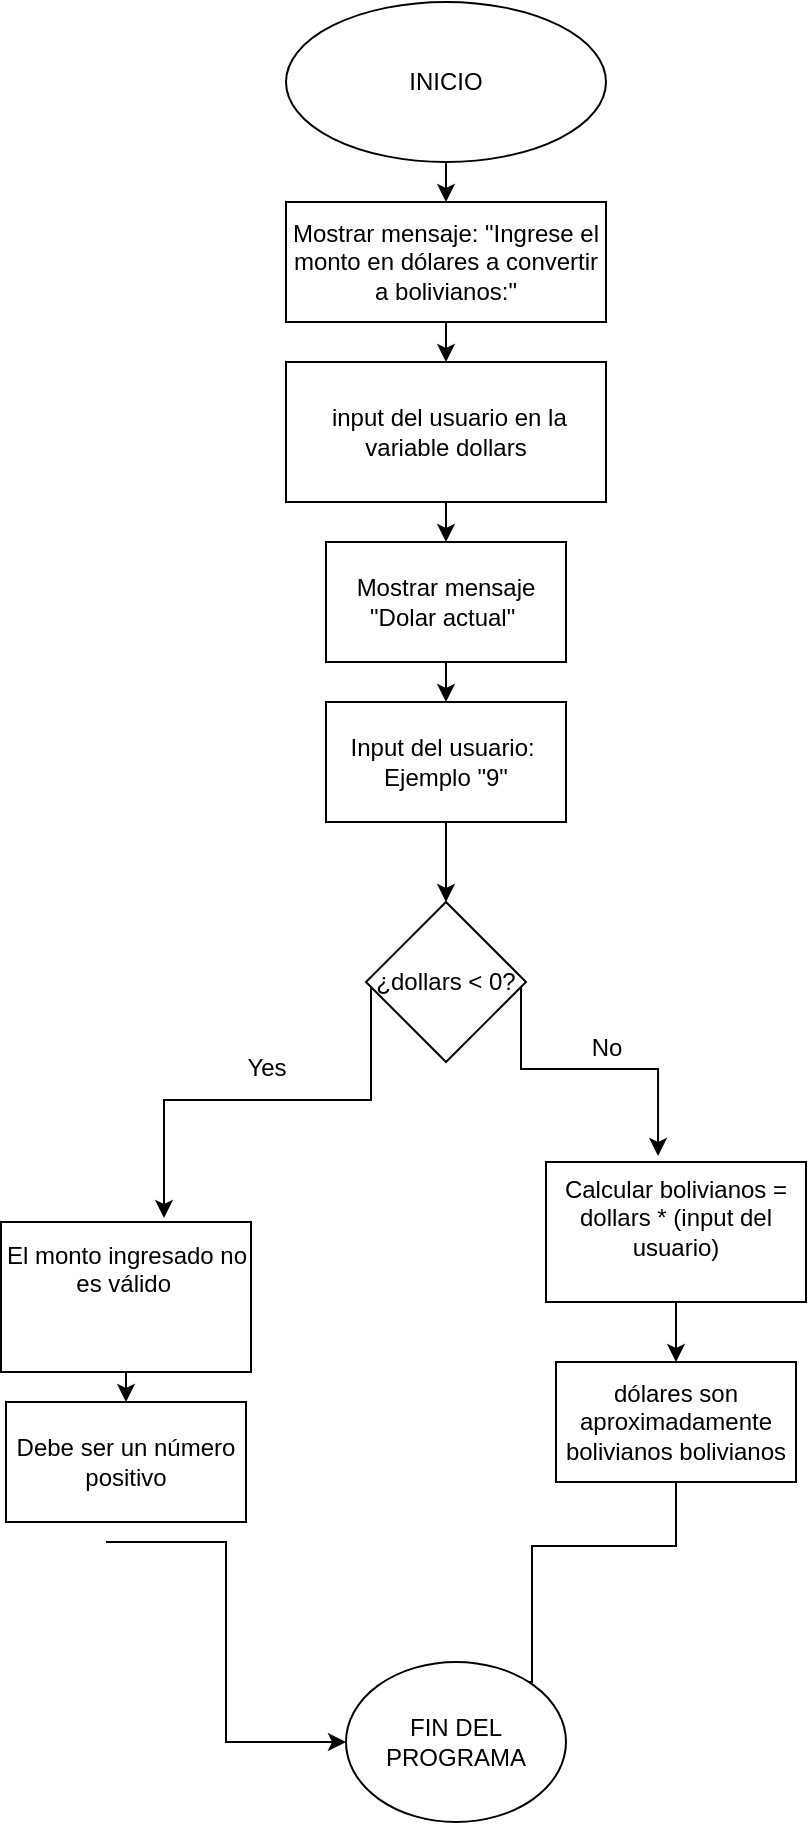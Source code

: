 <mxfile version="24.5.5" type="device">
  <diagram name="Página-1" id="bxtANWBePFYG9ldre4Y_">
    <mxGraphModel dx="1434" dy="780" grid="1" gridSize="10" guides="1" tooltips="1" connect="1" arrows="1" fold="1" page="1" pageScale="1" pageWidth="827" pageHeight="1169" math="0" shadow="0">
      <root>
        <mxCell id="0" />
        <mxCell id="1" parent="0" />
        <mxCell id="EbjDFUz-OWnhSn3aXGN4-6" style="edgeStyle=orthogonalEdgeStyle;rounded=0;orthogonalLoop=1;jettySize=auto;html=1;exitX=0.5;exitY=1;exitDx=0;exitDy=0;entryX=0.5;entryY=0;entryDx=0;entryDy=0;" parent="1" source="EbjDFUz-OWnhSn3aXGN4-5" target="EbjDFUz-OWnhSn3aXGN4-7" edge="1">
          <mxGeometry relative="1" as="geometry">
            <mxPoint x="440" y="160" as="targetPoint" />
          </mxGeometry>
        </mxCell>
        <mxCell id="EbjDFUz-OWnhSn3aXGN4-5" value="INICIO" style="ellipse;whiteSpace=wrap;html=1;" parent="1" vertex="1">
          <mxGeometry x="370" y="20" width="160" height="80" as="geometry" />
        </mxCell>
        <mxCell id="zWWd3TG351_CrGWMwTUh-21" style="edgeStyle=none;rounded=0;orthogonalLoop=1;jettySize=auto;html=1;exitX=0.5;exitY=1;exitDx=0;exitDy=0;entryX=0.5;entryY=0;entryDx=0;entryDy=0;" edge="1" parent="1" source="EbjDFUz-OWnhSn3aXGN4-7" target="EbjDFUz-OWnhSn3aXGN4-9">
          <mxGeometry relative="1" as="geometry">
            <mxPoint x="450" y="200" as="targetPoint" />
          </mxGeometry>
        </mxCell>
        <mxCell id="EbjDFUz-OWnhSn3aXGN4-7" value="Mostrar mensaje: &quot;Ingrese el monto en dólares a convertir a bolivianos:&quot;" style="whiteSpace=wrap;html=1;" parent="1" vertex="1">
          <mxGeometry x="370" y="120" width="160" height="60" as="geometry" />
        </mxCell>
        <mxCell id="zWWd3TG351_CrGWMwTUh-25" value="" style="edgeStyle=none;rounded=0;orthogonalLoop=1;jettySize=auto;html=1;" edge="1" parent="1" source="EbjDFUz-OWnhSn3aXGN4-9" target="zWWd3TG351_CrGWMwTUh-23">
          <mxGeometry relative="1" as="geometry" />
        </mxCell>
        <mxCell id="EbjDFUz-OWnhSn3aXGN4-9" value="&lt;br&gt;&amp;nbsp;input del usuario en la variable dollars&lt;div&gt;&lt;br/&gt;&lt;/div&gt;" style="whiteSpace=wrap;html=1;" parent="1" vertex="1">
          <mxGeometry x="370" y="200" width="160" height="70" as="geometry" />
        </mxCell>
        <mxCell id="zWWd3TG351_CrGWMwTUh-41" style="edgeStyle=elbowEdgeStyle;rounded=0;orthogonalLoop=1;jettySize=auto;elbow=vertical;html=1;exitX=0.25;exitY=1;exitDx=0;exitDy=0;entryX=0.652;entryY=-0.027;entryDx=0;entryDy=0;entryPerimeter=0;" edge="1" parent="1" target="EbjDFUz-OWnhSn3aXGN4-18">
          <mxGeometry relative="1" as="geometry">
            <mxPoint x="412.5" y="510" as="sourcePoint" />
            <mxPoint x="320" y="540" as="targetPoint" />
          </mxGeometry>
        </mxCell>
        <mxCell id="EbjDFUz-OWnhSn3aXGN4-13" style="edgeStyle=none;rounded=0;orthogonalLoop=1;jettySize=auto;html=1;entryX=1;entryY=0.5;entryDx=0;entryDy=0;" parent="1" edge="1">
          <mxGeometry relative="1" as="geometry">
            <mxPoint x="525" y="485" as="sourcePoint" />
            <mxPoint x="525" y="485" as="targetPoint" />
          </mxGeometry>
        </mxCell>
        <mxCell id="EbjDFUz-OWnhSn3aXGN4-23" style="edgeStyle=none;rounded=0;orthogonalLoop=1;jettySize=auto;html=1;exitX=0.5;exitY=1;exitDx=0;exitDy=0;entryX=0.5;entryY=0;entryDx=0;entryDy=0;" parent="1" source="EbjDFUz-OWnhSn3aXGN4-16" target="EbjDFUz-OWnhSn3aXGN4-24" edge="1">
          <mxGeometry relative="1" as="geometry">
            <mxPoint x="425" y="670" as="targetPoint" />
          </mxGeometry>
        </mxCell>
        <mxCell id="EbjDFUz-OWnhSn3aXGN4-16" value="Calcular bolivianos = dollars * (input del usuario)&lt;div&gt;&lt;br&gt;&lt;/div&gt;" style="whiteSpace=wrap;html=1;" parent="1" vertex="1">
          <mxGeometry x="500" y="600" width="130" height="70" as="geometry" />
        </mxCell>
        <mxCell id="EbjDFUz-OWnhSn3aXGN4-20" style="edgeStyle=none;rounded=0;orthogonalLoop=1;jettySize=auto;html=1;exitX=0.5;exitY=1;exitDx=0;exitDy=0;entryX=0.5;entryY=0;entryDx=0;entryDy=0;" parent="1" source="EbjDFUz-OWnhSn3aXGN4-18" target="EbjDFUz-OWnhSn3aXGN4-21" edge="1">
          <mxGeometry relative="1" as="geometry">
            <mxPoint x="248" y="670" as="targetPoint" />
          </mxGeometry>
        </mxCell>
        <mxCell id="EbjDFUz-OWnhSn3aXGN4-18" value="El monto ingresado no es válido&amp;nbsp;&lt;div&gt;&lt;br&gt;&lt;/div&gt;&lt;div&gt;&lt;br&gt;&lt;/div&gt;" style="whiteSpace=wrap;html=1;" parent="1" vertex="1">
          <mxGeometry x="227.5" y="630" width="125" height="75" as="geometry" />
        </mxCell>
        <mxCell id="EbjDFUz-OWnhSn3aXGN4-27" style="edgeStyle=elbowEdgeStyle;rounded=0;orthogonalLoop=1;jettySize=auto;html=1;exitX=0.5;exitY=1;exitDx=0;exitDy=0;entryX=0;entryY=0.5;entryDx=0;entryDy=0;" parent="1" target="zWWd3TG351_CrGWMwTUh-47" edge="1">
          <mxGeometry relative="1" as="geometry">
            <mxPoint x="280" y="790" as="sourcePoint" />
            <mxPoint x="410" y="900" as="targetPoint" />
          </mxGeometry>
        </mxCell>
        <mxCell id="EbjDFUz-OWnhSn3aXGN4-21" value="Debe ser un número positivo" style="whiteSpace=wrap;html=1;" parent="1" vertex="1">
          <mxGeometry x="230" y="720" width="120" height="60" as="geometry" />
        </mxCell>
        <mxCell id="EbjDFUz-OWnhSn3aXGN4-22" style="edgeStyle=none;rounded=0;orthogonalLoop=1;jettySize=auto;html=1;exitX=0.75;exitY=1;exitDx=0;exitDy=0;" parent="1" source="EbjDFUz-OWnhSn3aXGN4-21" target="EbjDFUz-OWnhSn3aXGN4-21" edge="1">
          <mxGeometry relative="1" as="geometry" />
        </mxCell>
        <mxCell id="EbjDFUz-OWnhSn3aXGN4-24" value="dólares son aproximadamente bolivianos bolivianos" style="whiteSpace=wrap;html=1;" parent="1" vertex="1">
          <mxGeometry x="505" y="700" width="120" height="60" as="geometry" />
        </mxCell>
        <mxCell id="zWWd3TG351_CrGWMwTUh-37" style="rounded=0;orthogonalLoop=1;jettySize=auto;html=1;exitX=0.5;exitY=1;exitDx=0;exitDy=0;entryX=0.5;entryY=0;entryDx=0;entryDy=0;elbow=vertical;" edge="1" parent="1" source="zWWd3TG351_CrGWMwTUh-23" target="zWWd3TG351_CrGWMwTUh-26">
          <mxGeometry relative="1" as="geometry" />
        </mxCell>
        <mxCell id="zWWd3TG351_CrGWMwTUh-23" value="Mostrar mensaje &quot;Dolar actual&quot;&amp;nbsp;" style="whiteSpace=wrap;html=1;" vertex="1" parent="1">
          <mxGeometry x="390" y="290" width="120" height="60" as="geometry" />
        </mxCell>
        <mxCell id="zWWd3TG351_CrGWMwTUh-38" style="edgeStyle=none;rounded=0;orthogonalLoop=1;jettySize=auto;html=1;exitX=0.5;exitY=1;exitDx=0;exitDy=0;elbow=vertical;entryX=0.5;entryY=0;entryDx=0;entryDy=0;" edge="1" parent="1" source="zWWd3TG351_CrGWMwTUh-26" target="zWWd3TG351_CrGWMwTUh-43">
          <mxGeometry relative="1" as="geometry">
            <mxPoint x="450" y="460" as="targetPoint" />
          </mxGeometry>
        </mxCell>
        <mxCell id="zWWd3TG351_CrGWMwTUh-26" value="Input del usuario:&amp;nbsp;&lt;div&gt;Ejemplo &quot;9&quot;&lt;/div&gt;" style="whiteSpace=wrap;html=1;" vertex="1" parent="1">
          <mxGeometry x="390" y="370" width="120" height="60" as="geometry" />
        </mxCell>
        <mxCell id="zWWd3TG351_CrGWMwTUh-34" value="" style="rounded=0;orthogonalLoop=1;jettySize=auto;html=1;exitX=0.75;exitY=1;exitDx=0;exitDy=0;entryX=0.431;entryY=-0.043;entryDx=0;entryDy=0;entryPerimeter=0;elbow=vertical;edgeStyle=elbowEdgeStyle;" edge="1" parent="1" target="EbjDFUz-OWnhSn3aXGN4-16">
          <mxGeometry relative="1" as="geometry">
            <mxPoint x="487.5" y="510" as="sourcePoint" />
            <mxPoint x="526.32" y="538.84" as="targetPoint" />
          </mxGeometry>
        </mxCell>
        <mxCell id="zWWd3TG351_CrGWMwTUh-35" style="edgeStyle=orthogonalEdgeStyle;rounded=0;orthogonalLoop=1;jettySize=auto;html=1;exitX=0.5;exitY=1;exitDx=0;exitDy=0;entryX=0.5;entryY=0;entryDx=0;entryDy=0;elbow=vertical;" edge="1" parent="1" source="EbjDFUz-OWnhSn3aXGN4-24" target="zWWd3TG351_CrGWMwTUh-47">
          <mxGeometry relative="1" as="geometry">
            <mxPoint x="491.98" y="824" as="targetPoint" />
            <Array as="points">
              <mxPoint x="565" y="792" />
              <mxPoint x="493" y="792" />
              <mxPoint x="493" y="860" />
            </Array>
          </mxGeometry>
        </mxCell>
        <mxCell id="zWWd3TG351_CrGWMwTUh-43" value="¿dollars &amp;lt; 0?" style="rhombus;whiteSpace=wrap;html=1;" vertex="1" parent="1">
          <mxGeometry x="410" y="470" width="80" height="80" as="geometry" />
        </mxCell>
        <mxCell id="zWWd3TG351_CrGWMwTUh-45" value="No" style="text;html=1;align=center;verticalAlign=middle;resizable=0;points=[];autosize=1;strokeColor=none;fillColor=none;" vertex="1" parent="1">
          <mxGeometry x="510" y="528" width="40" height="30" as="geometry" />
        </mxCell>
        <mxCell id="zWWd3TG351_CrGWMwTUh-46" value="Yes" style="text;html=1;align=center;verticalAlign=middle;resizable=0;points=[];autosize=1;strokeColor=none;fillColor=none;" vertex="1" parent="1">
          <mxGeometry x="340" y="538" width="40" height="30" as="geometry" />
        </mxCell>
        <mxCell id="zWWd3TG351_CrGWMwTUh-47" value="FIN DEL PROGRAMA" style="ellipse;whiteSpace=wrap;html=1;" vertex="1" parent="1">
          <mxGeometry x="400" y="850" width="110" height="80" as="geometry" />
        </mxCell>
      </root>
    </mxGraphModel>
  </diagram>
</mxfile>
